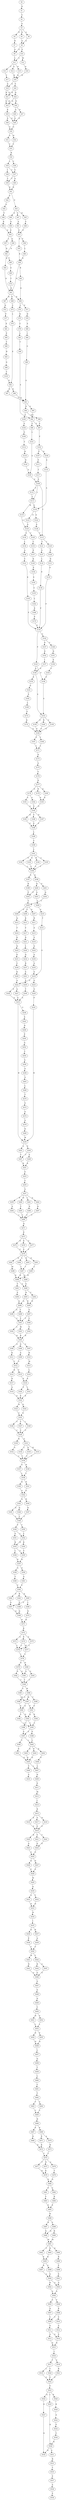 strict digraph  {
	S0 -> S1 [ label = D ];
	S1 -> S2 [ label = V ];
	S2 -> S3 [ label = A ];
	S3 -> S4 [ label = E ];
	S3 -> S5 [ label = Q ];
	S3 -> S6 [ label = A ];
	S4 -> S7 [ label = R ];
	S5 -> S8 [ label = A ];
	S6 -> S8 [ label = A ];
	S7 -> S9 [ label = A ];
	S8 -> S10 [ label = S ];
	S8 -> S9 [ label = A ];
	S9 -> S11 [ label = L ];
	S10 -> S11 [ label = L ];
	S10 -> S12 [ label = M ];
	S11 -> S13 [ label = T ];
	S11 -> S14 [ label = S ];
	S11 -> S15 [ label = N ];
	S12 -> S16 [ label = D ];
	S13 -> S17 [ label = T ];
	S14 -> S18 [ label = K ];
	S15 -> S18 [ label = K ];
	S16 -> S18 [ label = K ];
	S17 -> S19 [ label = A ];
	S18 -> S19 [ label = A ];
	S18 -> S20 [ label = V ];
	S19 -> S21 [ label = K ];
	S19 -> S22 [ label = Q ];
	S20 -> S21 [ label = K ];
	S20 -> S22 [ label = Q ];
	S21 -> S23 [ label = Q ];
	S21 -> S24 [ label = N ];
	S22 -> S23 [ label = Q ];
	S22 -> S24 [ label = N ];
	S23 -> S25 [ label = E ];
	S24 -> S26 [ label = A ];
	S24 -> S27 [ label = D ];
	S25 -> S28 [ label = S ];
	S25 -> S29 [ label = G ];
	S26 -> S29 [ label = G ];
	S27 -> S29 [ label = G ];
	S28 -> S30 [ label = G ];
	S29 -> S30 [ label = G ];
	S30 -> S31 [ label = S ];
	S30 -> S32 [ label = H ];
	S31 -> S33 [ label = V ];
	S32 -> S33 [ label = V ];
	S33 -> S34 [ label = R ];
	S34 -> S35 [ label = L ];
	S34 -> S36 [ label = V ];
	S35 -> S37 [ label = V ];
	S35 -> S38 [ label = I ];
	S36 -> S37 [ label = V ];
	S37 -> S39 [ label = T ];
	S37 -> S40 [ label = A ];
	S38 -> S39 [ label = T ];
	S39 -> S41 [ label = K ];
	S40 -> S41 [ label = K ];
	S41 -> S42 [ label = P ];
	S41 -> S43 [ label = E ];
	S42 -> S44 [ label = G ];
	S43 -> S45 [ label = H ];
	S43 -> S46 [ label = A ];
	S43 -> S47 [ label = S ];
	S44 -> S48 [ label = V ];
	S45 -> S49 [ label = V ];
	S46 -> S50 [ label = G ];
	S47 -> S51 [ label = A ];
	S48 -> S52 [ label = K ];
	S49 -> S53 [ label = F ];
	S50 -> S54 [ label = P ];
	S51 -> S53 [ label = F ];
	S52 -> S54 [ label = P ];
	S53 -> S55 [ label = P ];
	S53 -> S56 [ label = F ];
	S54 -> S57 [ label = L ];
	S54 -> S58 [ label = Q ];
	S55 -> S59 [ label = K ];
	S56 -> S60 [ label = L ];
	S57 -> S61 [ label = D ];
	S58 -> S61 [ label = D ];
	S59 -> S62 [ label = R ];
	S59 -> S63 [ label = K ];
	S60 -> S59 [ label = K ];
	S61 -> S64 [ label = R ];
	S61 -> S65 [ label = T ];
	S62 -> S66 [ label = K ];
	S63 -> S67 [ label = R ];
	S63 -> S68 [ label = E ];
	S63 -> S66 [ label = K ];
	S64 -> S63 [ label = K ];
	S65 -> S69 [ label = S ];
	S66 -> S70 [ label = L ];
	S66 -> S71 [ label = P ];
	S67 -> S72 [ label = D ];
	S68 -> S73 [ label = C ];
	S69 -> S74 [ label = T ];
	S70 -> S75 [ label = K ];
	S71 -> S76 [ label = D ];
	S72 -> S77 [ label = P ];
	S73 -> S78 [ label = L ];
	S74 -> S63 [ label = K ];
	S75 -> S79 [ label = C ];
	S76 -> S80 [ label = S ];
	S77 -> S81 [ label = E ];
	S78 -> S82 [ label = E ];
	S79 -> S83 [ label = L ];
	S80 -> S84 [ label = I ];
	S81 -> S85 [ label = P ];
	S82 -> S86 [ label = K ];
	S82 -> S87 [ label = D ];
	S83 -> S88 [ label = T ];
	S84 -> S89 [ label = G ];
	S85 -> S90 [ label = T ];
	S86 -> S91 [ label = G ];
	S87 -> S91 [ label = G ];
	S88 -> S92 [ label = S ];
	S89 -> S91 [ label = G ];
	S90 -> S93 [ label = H ];
	S91 -> S94 [ label = K ];
	S91 -> S95 [ label = A ];
	S92 -> S96 [ label = C ];
	S92 -> S97 [ label = V ];
	S93 -> S98 [ label = G ];
	S94 -> S99 [ label = K ];
	S94 -> S100 [ label = T ];
	S95 -> S92 [ label = S ];
	S96 -> S101 [ label = L ];
	S97 -> S102 [ label = P ];
	S98 -> S103 [ label = T ];
	S99 -> S97 [ label = V ];
	S100 -> S104 [ label = S ];
	S101 -> S105 [ label = S ];
	S102 -> S106 [ label = Q ];
	S102 -> S107 [ label = P ];
	S103 -> S82 [ label = E ];
	S104 -> S108 [ label = G ];
	S105 -> S109 [ label = P ];
	S106 -> S110 [ label = S ];
	S107 -> S111 [ label = P ];
	S108 -> S112 [ label = T ];
	S109 -> S113 [ label = L ];
	S109 -> S114 [ label = C ];
	S109 -> S115 [ label = T ];
	S110 -> S116 [ label = A ];
	S111 -> S117 [ label = T ];
	S112 -> S118 [ label = H ];
	S113 -> S119 [ label = M ];
	S113 -> S116 [ label = A ];
	S114 -> S113 [ label = L ];
	S115 -> S120 [ label = I ];
	S115 -> S121 [ label = T ];
	S116 -> S122 [ label = A ];
	S116 -> S123 [ label = Q ];
	S117 -> S109 [ label = P ];
	S118 -> S124 [ label = N ];
	S119 -> S125 [ label = A ];
	S120 -> S126 [ label = P ];
	S121 -> S127 [ label = S ];
	S122 -> S128 [ label = S ];
	S123 -> S125 [ label = A ];
	S124 -> S105 [ label = S ];
	S125 -> S129 [ label = C ];
	S125 -> S130 [ label = G ];
	S126 -> S131 [ label = D ];
	S127 -> S132 [ label = L ];
	S128 -> S115 [ label = T ];
	S129 -> S133 [ label = C ];
	S130 -> S134 [ label = L ];
	S131 -> S135 [ label = A ];
	S132 -> S136 [ label = D ];
	S133 -> S137 [ label = E ];
	S134 -> S138 [ label = A ];
	S135 -> S139 [ label = P ];
	S136 -> S139 [ label = P ];
	S137 -> S140 [ label = K ];
	S138 -> S141 [ label = V ];
	S139 -> S142 [ label = G ];
	S139 -> S143 [ label = P ];
	S140 -> S144 [ label = E ];
	S141 -> S145 [ label = K ];
	S142 -> S146 [ label = V ];
	S142 -> S147 [ label = E ];
	S143 -> S148 [ label = P ];
	S143 -> S149 [ label = A ];
	S144 -> S150 [ label = S ];
	S145 -> S139 [ label = P ];
	S146 -> S151 [ label = D ];
	S147 -> S152 [ label = E ];
	S148 -> S153 [ label = S ];
	S149 -> S153 [ label = S ];
	S149 -> S154 [ label = E ];
	S150 -> S155 [ label = C ];
	S151 -> S156 [ label = E ];
	S152 -> S157 [ label = I ];
	S153 -> S158 [ label = V ];
	S153 -> S159 [ label = S ];
	S153 -> S160 [ label = R ];
	S154 -> S161 [ label = G ];
	S155 -> S162 [ label = L ];
	S156 -> S163 [ label = V ];
	S157 -> S149 [ label = A ];
	S158 -> S164 [ label = G ];
	S159 -> S164 [ label = G ];
	S160 -> S164 [ label = G ];
	S161 -> S165 [ label = S ];
	S162 -> S166 [ label = E ];
	S163 -> S148 [ label = P ];
	S164 -> S167 [ label = F ];
	S164 -> S168 [ label = Y ];
	S165 -> S169 [ label = L ];
	S166 -> S170 [ label = P ];
	S167 -> S171 [ label = L ];
	S168 -> S171 [ label = L ];
	S169 -> S172 [ label = G ];
	S170 -> S139 [ label = P ];
	S171 -> S173 [ label = Q ];
	S172 -> S174 [ label = K ];
	S173 -> S175 [ label = A ];
	S174 -> S164 [ label = G ];
	S175 -> S176 [ label = V ];
	S176 -> S177 [ label = D ];
	S177 -> S178 [ label = G ];
	S177 -> S179 [ label = N ];
	S177 -> S180 [ label = K ];
	S178 -> S181 [ label = S ];
	S178 -> S182 [ label = G ];
	S179 -> S183 [ label = E ];
	S180 -> S183 [ label = E ];
	S181 -> S184 [ label = G ];
	S182 -> S184 [ label = G ];
	S183 -> S184 [ label = G ];
	S184 -> S185 [ label = R ];
	S184 -> S186 [ label = V ];
	S184 -> S187 [ label = N ];
	S185 -> S188 [ label = P ];
	S186 -> S188 [ label = P ];
	S187 -> S188 [ label = P ];
	S188 -> S189 [ label = L ];
	S189 -> S190 [ label = C ];
	S190 -> S191 [ label = L ];
	S191 -> S192 [ label = G ];
	S191 -> S193 [ label = S ];
	S191 -> S194 [ label = R ];
	S191 -> S195 [ label = C ];
	S192 -> S196 [ label = C ];
	S193 -> S196 [ label = C ];
	S194 -> S196 [ label = C ];
	S195 -> S196 [ label = C ];
	S196 -> S197 [ label = S ];
	S196 -> S198 [ label = Q ];
	S197 -> S199 [ label = K ];
	S198 -> S200 [ label = Q ];
	S198 -> S201 [ label = G ];
	S199 -> S202 [ label = P ];
	S200 -> S203 [ label = A ];
	S200 -> S202 [ label = P ];
	S201 -> S204 [ label = Q ];
	S202 -> S205 [ label = T ];
	S203 -> S206 [ label = C ];
	S204 -> S205 [ label = T ];
	S205 -> S207 [ label = Q ];
	S205 -> S208 [ label = G ];
	S205 -> S209 [ label = V ];
	S206 -> S210 [ label = S ];
	S207 -> S211 [ label = R ];
	S208 -> S212 [ label = Q ];
	S209 -> S213 [ label = K ];
	S210 -> S214 [ label = T ];
	S211 -> S215 [ label = A ];
	S212 -> S216 [ label = T ];
	S213 -> S217 [ label = V ];
	S214 -> S218 [ label = G ];
	S215 -> S219 [ label = S ];
	S216 -> S220 [ label = K ];
	S217 -> S221 [ label = D ];
	S218 -> S222 [ label = A ];
	S218 -> S223 [ label = G ];
	S219 -> S224 [ label = A ];
	S220 -> S225 [ label = Q ];
	S221 -> S226 [ label = L ];
	S222 -> S227 [ label = A ];
	S222 -> S228 [ label = S ];
	S223 -> S229 [ label = G ];
	S224 -> S230 [ label = A ];
	S225 -> S231 [ label = E ];
	S226 -> S232 [ label = Q ];
	S227 -> S233 [ label = A ];
	S228 -> S233 [ label = A ];
	S229 -> S234 [ label = P ];
	S230 -> S235 [ label = A ];
	S231 -> S236 [ label = C ];
	S232 -> S237 [ label = R ];
	S233 -> S238 [ label = G ];
	S233 -> S239 [ label = W ];
	S234 -> S239 [ label = W ];
	S235 -> S218 [ label = G ];
	S236 -> S240 [ label = K ];
	S237 -> S241 [ label = S ];
	S238 -> S242 [ label = S ];
	S239 -> S243 [ label = A ];
	S239 -> S244 [ label = D ];
	S240 -> S222 [ label = A ];
	S241 -> S245 [ label = S ];
	S242 -> S246 [ label = N ];
	S243 -> S247 [ label = T ];
	S244 -> S247 [ label = T ];
	S244 -> S248 [ label = S ];
	S245 -> S249 [ label = T ];
	S246 -> S250 [ label = P ];
	S247 -> S251 [ label = R ];
	S248 -> S251 [ label = R ];
	S249 -> S233 [ label = A ];
	S250 -> S252 [ label = G ];
	S251 -> S253 [ label = F ];
	S252 -> S254 [ label = T ];
	S253 -> S255 [ label = C ];
	S254 -> S256 [ label = S ];
	S255 -> S257 [ label = S ];
	S256 -> S258 [ label = A ];
	S257 -> S259 [ label = R ];
	S257 -> S260 [ label = H ];
	S257 -> S261 [ label = L ];
	S257 -> S262 [ label = Q ];
	S258 -> S263 [ label = A ];
	S259 -> S264 [ label = A ];
	S260 -> S265 [ label = T ];
	S261 -> S266 [ label = N ];
	S262 -> S267 [ label = K ];
	S263 -> S268 [ label = L ];
	S264 -> S269 [ label = C ];
	S265 -> S269 [ label = C ];
	S266 -> S269 [ label = C ];
	S267 -> S269 [ label = C ];
	S268 -> S270 [ label = T ];
	S269 -> S271 [ label = Q ];
	S270 -> S272 [ label = G ];
	S271 -> S273 [ label = E ];
	S272 -> S274 [ label = A ];
	S273 -> S275 [ label = D ];
	S273 -> S276 [ label = E ];
	S273 -> S277 [ label = G ];
	S274 -> S278 [ label = A ];
	S275 -> S279 [ label = F ];
	S276 -> S279 [ label = F ];
	S277 -> S279 [ label = F ];
	S278 -> S280 [ label = D ];
	S279 -> S281 [ label = N ];
	S279 -> S282 [ label = Q ];
	S279 -> S283 [ label = R ];
	S279 -> S284 [ label = L ];
	S280 -> S239 [ label = W ];
	S281 -> S285 [ label = L ];
	S282 -> S286 [ label = M ];
	S283 -> S287 [ label = I ];
	S284 -> S287 [ label = I ];
	S285 -> S288 [ label = R ];
	S286 -> S288 [ label = R ];
	S287 -> S288 [ label = R ];
	S287 -> S289 [ label = Q ];
	S288 -> S290 [ label = S ];
	S288 -> S291 [ label = T ];
	S289 -> S290 [ label = S ];
	S290 -> S292 [ label = Y ];
	S290 -> S293 [ label = N ];
	S291 -> S294 [ label = S ];
	S292 -> S295 [ label = N ];
	S293 -> S295 [ label = N ];
	S293 -> S296 [ label = Q ];
	S294 -> S296 [ label = Q ];
	S295 -> S297 [ label = S ];
	S296 -> S298 [ label = T ];
	S296 -> S299 [ label = G ];
	S297 -> S300 [ label = C ];
	S297 -> S301 [ label = Y ];
	S298 -> S301 [ label = Y ];
	S299 -> S301 [ label = Y ];
	S300 -> S302 [ label = V ];
	S301 -> S303 [ label = M ];
	S301 -> S304 [ label = L ];
	S302 -> S305 [ label = R ];
	S303 -> S305 [ label = R ];
	S304 -> S305 [ label = R ];
	S305 -> S306 [ label = G ];
	S305 -> S307 [ label = S ];
	S305 -> S308 [ label = A ];
	S306 -> S309 [ label = A ];
	S307 -> S310 [ label = R ];
	S308 -> S311 [ label = K ];
	S309 -> S312 [ label = V ];
	S310 -> S313 [ label = M ];
	S311 -> S312 [ label = V ];
	S312 -> S314 [ label = R ];
	S312 -> S315 [ label = F ];
	S313 -> S316 [ label = L ];
	S314 -> S317 [ label = D ];
	S315 -> S318 [ label = E ];
	S316 -> S318 [ label = E ];
	S317 -> S319 [ label = A ];
	S318 -> S320 [ label = V ];
	S318 -> S321 [ label = I ];
	S319 -> S322 [ label = E ];
	S320 -> S322 [ label = E ];
	S321 -> S322 [ label = E ];
	S322 -> S323 [ label = H ];
	S322 -> S324 [ label = Q ];
	S323 -> S325 [ label = G ];
	S324 -> S325 [ label = G ];
	S325 -> S326 [ label = V ];
	S325 -> S327 [ label = T ];
	S325 -> S328 [ label = I ];
	S326 -> S329 [ label = C ];
	S327 -> S329 [ label = C ];
	S328 -> S329 [ label = C ];
	S329 -> S330 [ label = R ];
	S329 -> S331 [ label = Q ];
	S330 -> S332 [ label = A ];
	S331 -> S333 [ label = H ];
	S331 -> S334 [ label = L ];
	S331 -> S335 [ label = Q ];
	S332 -> S336 [ label = C ];
	S333 -> S336 [ label = C ];
	S334 -> S336 [ label = C ];
	S335 -> S336 [ label = C ];
	S336 -> S337 [ label = G ];
	S336 -> S338 [ label = H ];
	S337 -> S339 [ label = L ];
	S338 -> S339 [ label = L ];
	S339 -> S340 [ label = D ];
	S339 -> S341 [ label = N ];
	S340 -> S342 [ label = A ];
	S341 -> S342 [ label = A ];
	S342 -> S343 [ label = Q ];
	S342 -> S344 [ label = H ];
	S343 -> S345 [ label = E ];
	S343 -> S346 [ label = Q ];
	S344 -> S347 [ label = D ];
	S345 -> S348 [ label = L ];
	S346 -> S348 [ label = L ];
	S347 -> S348 [ label = L ];
	S348 -> S349 [ label = F ];
	S348 -> S350 [ label = Y ];
	S349 -> S351 [ label = S ];
	S349 -> S352 [ label = L ];
	S350 -> S352 [ label = L ];
	S351 -> S353 [ label = R ];
	S352 -> S354 [ label = K ];
	S352 -> S353 [ label = R ];
	S353 -> S355 [ label = V ];
	S353 -> S356 [ label = L ];
	S354 -> S355 [ label = V ];
	S355 -> S357 [ label = R ];
	S356 -> S357 [ label = R ];
	S357 -> S358 [ label = G ];
	S357 -> S359 [ label = D ];
	S358 -> S360 [ label = T ];
	S359 -> S361 [ label = A ];
	S360 -> S362 [ label = P ];
	S361 -> S362 [ label = P ];
	S362 -> S363 [ label = R ];
	S362 -> S364 [ label = P ];
	S362 -> S365 [ label = K ];
	S363 -> S366 [ label = P ];
	S364 -> S367 [ label = S ];
	S365 -> S367 [ label = S ];
	S365 -> S368 [ label = I ];
	S366 -> S369 [ label = Q ];
	S367 -> S369 [ label = Q ];
	S368 -> S370 [ label = K ];
	S369 -> S371 [ label = R ];
	S370 -> S371 [ label = R ];
	S371 -> S372 [ label = K ];
	S372 -> S373 [ label = A ];
	S372 -> S374 [ label = E ];
	S372 -> S375 [ label = S ];
	S373 -> S376 [ label = L ];
	S374 -> S377 [ label = M ];
	S374 -> S376 [ label = L ];
	S375 -> S376 [ label = L ];
	S376 -> S378 [ label = L ];
	S377 -> S378 [ label = L ];
	S378 -> S379 [ label = E ];
	S378 -> S380 [ label = D ];
	S379 -> S381 [ label = A ];
	S379 -> S382 [ label = N ];
	S380 -> S381 [ label = A ];
	S380 -> S383 [ label = G ];
	S381 -> S384 [ label = T ];
	S382 -> S384 [ label = T ];
	S383 -> S384 [ label = T ];
	S384 -> S385 [ label = V ];
	S384 -> S386 [ label = W ];
	S385 -> S387 [ label = M ];
	S386 -> S388 [ label = L ];
	S386 -> S389 [ label = T ];
	S386 -> S387 [ label = M ];
	S387 -> S390 [ label = A ];
	S387 -> S391 [ label = S ];
	S388 -> S390 [ label = A ];
	S389 -> S391 [ label = S ];
	S390 -> S392 [ label = V ];
	S390 -> S393 [ label = Q ];
	S391 -> S394 [ label = K ];
	S391 -> S393 [ label = Q ];
	S392 -> S395 [ label = L ];
	S393 -> S395 [ label = L ];
	S393 -> S396 [ label = I ];
	S394 -> S395 [ label = L ];
	S395 -> S397 [ label = S ];
	S395 -> S398 [ label = P ];
	S396 -> S397 [ label = S ];
	S397 -> S399 [ label = V ];
	S397 -> S400 [ label = L ];
	S398 -> S400 [ label = L ];
	S399 -> S401 [ label = E ];
	S400 -> S402 [ label = K ];
	S400 -> S403 [ label = D ];
	S400 -> S404 [ label = N ];
	S401 -> S405 [ label = Q ];
	S402 -> S406 [ label = E ];
	S403 -> S405 [ label = Q ];
	S404 -> S405 [ label = Q ];
	S405 -> S407 [ label = L ];
	S405 -> S408 [ label = V ];
	S406 -> S407 [ label = L ];
	S407 -> S409 [ label = N ];
	S408 -> S410 [ label = S ];
	S409 -> S411 [ label = E ];
	S411 -> S413 [ label = M ];
	S413 -> S414 [ label = I ];
	S414 -> S415 [ label = R ];
	S415 -> S416 [ label = E ];
	S415 -> S417 [ label = A ];
	S415 -> S418 [ label = N ];
	S416 -> S419 [ label = P ];
	S417 -> S419 [ label = P ];
	S418 -> S419 [ label = P ];
	S419 -> S420 [ label = R ];
	S419 -> S421 [ label = V ];
	S419 -> S422 [ label = T ];
	S420 -> S423 [ label = A ];
	S421 -> S424 [ label = E ];
	S422 -> S424 [ label = E ];
	S423 -> S425 [ label = G ];
	S424 -> S425 [ label = G ];
	S425 -> S426 [ label = Q ];
	S425 -> S427 [ label = D ];
	S426 -> S428 [ label = F ];
	S427 -> S428 [ label = F ];
	S428 -> S429 [ label = W ];
	S429 -> S430 [ label = Q ];
	S430 -> S431 [ label = A ];
	S430 -> S432 [ label = V ];
	S431 -> S433 [ label = D ];
	S432 -> S433 [ label = D ];
	S433 -> S434 [ label = H ];
	S434 -> S435 [ label = I ];
	S435 -> S436 [ label = Q ];
	S435 -> S437 [ label = R ];
	S436 -> S438 [ label = P ];
	S437 -> S439 [ label = A ];
	S438 -> S440 [ label = V ];
	S439 -> S440 [ label = V ];
	S440 -> S441 [ label = W ];
	S440 -> S442 [ label = Y ];
	S441 -> S443 [ label = N ];
	S442 -> S444 [ label = R ];
	S442 -> S445 [ label = S ];
	S443 -> S446 [ label = G ];
	S444 -> S446 [ label = G ];
	S445 -> S446 [ label = G ];
	S446 -> S447 [ label = G ];
	S447 -> S448 [ label = G ];
	S448 -> S449 [ label = Q ];
	S449 -> S450 [ label = C ];
	S450 -> S451 [ label = H ];
	S450 -> S452 [ label = S ];
	S451 -> S453 [ label = L ];
	S452 -> S453 [ label = L ];
	S453 -> S454 [ label = D ];
	S453 -> S455 [ label = E ];
	S454 -> S456 [ label = N ];
	S455 -> S456 [ label = N ];
	S456 -> S457 [ label = L ];
	S457 -> S458 [ label = Q ];
	S458 -> S459 [ label = T ];
	S459 -> S460 [ label = L ];
	S460 -> S461 [ label = C ];
	S461 -> S462 [ label = T ];
	S462 -> S463 [ label = V ];
	S462 -> S464 [ label = A ];
	S463 -> S465 [ label = C ];
	S464 -> S465 [ label = C ];
	S465 -> S466 [ label = H ];
	S466 -> S467 [ label = E ];
	S466 -> S468 [ label = K ];
	S467 -> S469 [ label = K ];
	S468 -> S470 [ label = A ];
	S468 -> S471 [ label = E ];
	S469 -> S472 [ label = K ];
	S470 -> S473 [ label = R ];
	S471 -> S472 [ label = K ];
	S472 -> S474 [ label = T ];
	S473 -> S474 [ label = T ];
	S474 -> S475 [ label = N ];
	S474 -> S476 [ label = A ];
	S474 -> S477 [ label = T ];
	S475 -> S478 [ label = K ];
	S476 -> S479 [ label = T ];
	S477 -> S478 [ label = K ];
	S478 -> S480 [ label = Q ];
	S479 -> S480 [ label = Q ];
	S480 -> S481 [ label = E ];
	S480 -> S482 [ label = A ];
	S481 -> S483 [ label = V ];
	S482 -> S484 [ label = K ];
	S483 -> S485 [ label = E ];
	S484 -> S485 [ label = E ];
	S485 -> S486 [ label = R ];
	S486 -> S487 [ label = R ];
	S486 -> S488 [ label = S ];
	S487 -> S489 [ label = Q ];
	S488 -> S490 [ label = R ];
	S488 -> S489 [ label = Q ];
	S489 -> S491 [ label = M ];
	S490 -> S491 [ label = M ];
	S491 -> S492 [ label = V ];
	S491 -> S493 [ label = R ];
	S491 -> S494 [ label = K ];
	S492 -> S495 [ label = K ];
	S493 -> S495 [ label = K ];
	S494 -> S496 [ label = R ];
	S495 -> S497 [ label = R ];
	S495 -> S498 [ label = S ];
	S496 -> S499 [ label = F ];
	S497 -> S500 [ label = A ];
	S498 -> S500 [ label = A ];
	S499 -> S501 [ label = S ];
	S500 -> S502 [ label = K ];
	S500 -> S503 [ label = A ];
	S501 -> S503 [ label = A ];
	S502 -> S504 [ label = A ];
	S503 -> S504 [ label = A ];
	S504 -> S505 [ label = A ];
	S504 -> S506 [ label = S ];
	S505 -> S507 [ label = Q ];
	S506 -> S508 [ label = K ];
	S507 -> S509 [ label = Y ];
	S508 -> S510 [ label = V ];
	S508 -> S509 [ label = Y ];
	S509 -> S511 [ label = G ];
	S510 -> S512 [ label = A ];
	S511 -> S513 [ label = A ];
	S511 -> S514 [ label = S ];
	S512 -> S514 [ label = S ];
	S513 -> S515 [ label = D ];
	S514 -> S515 [ label = D ];
	S515 -> S516 [ label = I ];
	S516 -> S517 [ label = T ];
	S516 -> S518 [ label = S ];
	S517 -> S519 [ label = L ];
	S517 -> S520 [ label = T ];
	S518 -> S521 [ label = R ];
	S519 -> S522 [ label = F ];
	S520 -> S522 [ label = F ];
	S521 -> S522 [ label = F ];
	S522 -> S523 [ label = F ];
	S523 -> S524 [ label = Q ];
	S523 -> S525 [ label = I ];
	S523 -> S526 [ label = K ];
	S524 -> S527 [ label = K ];
	S525 -> S528 [ label = R ];
	S526 -> S529 [ label = K ];
	S527 -> S530 [ label = K ];
	S528 -> S530 [ label = K ];
	S528 -> S531 [ label = S ];
	S529 -> S532 [ label = A ];
	S531 -> S533 [ label = R ];
	S532 -> S534 [ label = P ];
	S533 -> S535 [ label = T ];
	S534 -> S536 [ label = C ];
	S535 -> S537 [ label = F ];
	S536 -> S528 [ label = R ];
	S537 -> S538 [ label = S ];
	S538 -> S539 [ label = P ];
}
